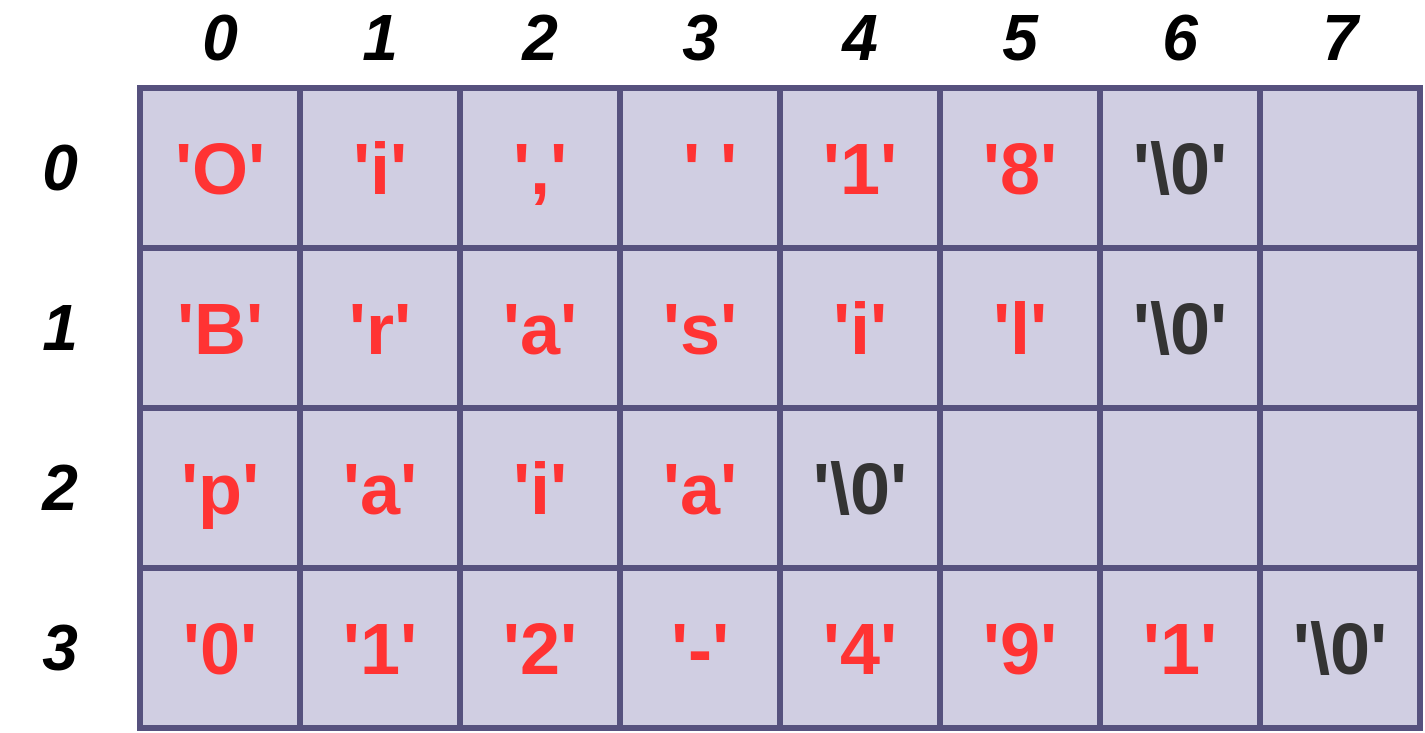 <mxfile version="24.6.5" type="github">
  <diagram name="Page-1" id="B3n7cMCDJa_Oo_2B65qS">
    <mxGraphModel dx="1362" dy="793" grid="1" gridSize="10" guides="1" tooltips="1" connect="1" arrows="1" fold="1" page="1" pageScale="1" pageWidth="850" pageHeight="1100" math="0" shadow="0">
      <root>
        <mxCell id="0" />
        <mxCell id="1" parent="0" />
        <mxCell id="TQra984xZXCKqycMd3ij-1" value="&#39;O&#39;" style="rounded=0;whiteSpace=wrap;html=1;strokeWidth=3;fontSize=36;fontStyle=1;fillColor=#d0cee2;strokeColor=#56517e;fontColor=#FF3333;" vertex="1" parent="1">
          <mxGeometry x="80" y="160" width="80" height="80" as="geometry" />
        </mxCell>
        <mxCell id="TQra984xZXCKqycMd3ij-34" value="&#39;i&#39;" style="rounded=0;whiteSpace=wrap;html=1;strokeWidth=3;fontSize=36;fontStyle=1;fillColor=#d0cee2;strokeColor=#56517e;fontColor=#FF3333;" vertex="1" parent="1">
          <mxGeometry x="160" y="160" width="80" height="80" as="geometry" />
        </mxCell>
        <mxCell id="TQra984xZXCKqycMd3ij-35" value="&#39;,&#39;" style="rounded=0;whiteSpace=wrap;html=1;strokeWidth=3;fontSize=36;fontStyle=1;fillColor=#d0cee2;strokeColor=#56517e;fontColor=#FF3333;" vertex="1" parent="1">
          <mxGeometry x="240" y="160" width="80" height="80" as="geometry" />
        </mxCell>
        <mxCell id="TQra984xZXCKqycMd3ij-36" value="&amp;nbsp;&#39; &#39;" style="rounded=0;whiteSpace=wrap;html=1;strokeWidth=3;fontSize=36;fontStyle=1;fillColor=#d0cee2;strokeColor=#56517e;fontColor=#FF3333;" vertex="1" parent="1">
          <mxGeometry x="320" y="160" width="80" height="80" as="geometry" />
        </mxCell>
        <mxCell id="TQra984xZXCKqycMd3ij-37" value="&#39;1&#39;" style="rounded=0;whiteSpace=wrap;html=1;strokeWidth=3;fontSize=36;fontStyle=1;fillColor=#d0cee2;strokeColor=#56517e;fontColor=#FF3333;" vertex="1" parent="1">
          <mxGeometry x="400" y="160" width="80" height="80" as="geometry" />
        </mxCell>
        <mxCell id="TQra984xZXCKqycMd3ij-38" value="&#39;8&#39;" style="rounded=0;whiteSpace=wrap;html=1;strokeWidth=3;fontSize=36;fontStyle=1;fillColor=#d0cee2;strokeColor=#56517e;fontColor=#FF3333;" vertex="1" parent="1">
          <mxGeometry x="480" y="160" width="80" height="80" as="geometry" />
        </mxCell>
        <mxCell id="TQra984xZXCKqycMd3ij-39" value="&#39;\0&#39;" style="rounded=0;whiteSpace=wrap;html=1;strokeWidth=3;fontSize=36;fontStyle=1;fillColor=#d0cee2;strokeColor=#56517e;fontColor=#333333;" vertex="1" parent="1">
          <mxGeometry x="560" y="160" width="80" height="80" as="geometry" />
        </mxCell>
        <mxCell id="TQra984xZXCKqycMd3ij-40" value="" style="rounded=0;whiteSpace=wrap;html=1;strokeWidth=3;fontSize=36;fontStyle=1;fillColor=#d0cee2;strokeColor=#56517e;fontColor=#FF3333;" vertex="1" parent="1">
          <mxGeometry x="640" y="160" width="80" height="80" as="geometry" />
        </mxCell>
        <mxCell id="TQra984xZXCKqycMd3ij-42" value="&#39;B&#39;" style="rounded=0;whiteSpace=wrap;html=1;strokeWidth=3;fontSize=36;fontStyle=1;fillColor=#d0cee2;strokeColor=#56517e;fontColor=#FF3333;" vertex="1" parent="1">
          <mxGeometry x="80" y="240" width="80" height="80" as="geometry" />
        </mxCell>
        <mxCell id="TQra984xZXCKqycMd3ij-43" value="&#39;r&#39;" style="rounded=0;whiteSpace=wrap;html=1;strokeWidth=3;fontSize=36;fontStyle=1;fillColor=#d0cee2;strokeColor=#56517e;fontColor=#FF3333;" vertex="1" parent="1">
          <mxGeometry x="160" y="240" width="80" height="80" as="geometry" />
        </mxCell>
        <mxCell id="TQra984xZXCKqycMd3ij-44" value="&#39;a&#39;" style="rounded=0;whiteSpace=wrap;html=1;strokeWidth=3;fontSize=36;fontStyle=1;fillColor=#d0cee2;strokeColor=#56517e;fontColor=#FF3333;" vertex="1" parent="1">
          <mxGeometry x="240" y="240" width="80" height="80" as="geometry" />
        </mxCell>
        <mxCell id="TQra984xZXCKqycMd3ij-45" value="&#39;s&#39;" style="rounded=0;whiteSpace=wrap;html=1;strokeWidth=3;fontSize=36;fontStyle=1;fillColor=#d0cee2;strokeColor=#56517e;fontColor=#FF3333;" vertex="1" parent="1">
          <mxGeometry x="320" y="240" width="80" height="80" as="geometry" />
        </mxCell>
        <mxCell id="TQra984xZXCKqycMd3ij-46" value="&#39;i&#39;" style="rounded=0;whiteSpace=wrap;html=1;strokeWidth=3;fontSize=36;fontStyle=1;fillColor=#d0cee2;strokeColor=#56517e;fontColor=#FF3333;" vertex="1" parent="1">
          <mxGeometry x="400" y="240" width="80" height="80" as="geometry" />
        </mxCell>
        <mxCell id="TQra984xZXCKqycMd3ij-47" value="&#39;l&#39;" style="rounded=0;whiteSpace=wrap;html=1;strokeWidth=3;fontSize=36;fontStyle=1;fillColor=#d0cee2;strokeColor=#56517e;fontColor=#FF3333;" vertex="1" parent="1">
          <mxGeometry x="480" y="240" width="80" height="80" as="geometry" />
        </mxCell>
        <mxCell id="TQra984xZXCKqycMd3ij-48" value="&#39;\0&#39;" style="rounded=0;whiteSpace=wrap;html=1;strokeWidth=3;fontSize=36;fontStyle=1;fillColor=#d0cee2;strokeColor=#56517e;fontColor=#333333;" vertex="1" parent="1">
          <mxGeometry x="560" y="240" width="80" height="80" as="geometry" />
        </mxCell>
        <mxCell id="TQra984xZXCKqycMd3ij-49" value="" style="rounded=0;whiteSpace=wrap;html=1;strokeWidth=3;fontSize=36;fontStyle=1;fillColor=#d0cee2;strokeColor=#56517e;fontColor=#FF3333;" vertex="1" parent="1">
          <mxGeometry x="640" y="240" width="80" height="80" as="geometry" />
        </mxCell>
        <mxCell id="TQra984xZXCKqycMd3ij-50" value="&#39;p&#39;" style="rounded=0;whiteSpace=wrap;html=1;strokeWidth=3;fontSize=36;fontStyle=1;fillColor=#d0cee2;strokeColor=#56517e;fontColor=#FF3333;" vertex="1" parent="1">
          <mxGeometry x="80" y="320" width="80" height="80" as="geometry" />
        </mxCell>
        <mxCell id="TQra984xZXCKqycMd3ij-51" value="&#39;a&#39;" style="rounded=0;whiteSpace=wrap;html=1;strokeWidth=3;fontSize=36;fontStyle=1;fillColor=#d0cee2;strokeColor=#56517e;fontColor=#FF3333;" vertex="1" parent="1">
          <mxGeometry x="160" y="320" width="80" height="80" as="geometry" />
        </mxCell>
        <mxCell id="TQra984xZXCKqycMd3ij-52" value="&#39;i&#39;" style="rounded=0;whiteSpace=wrap;html=1;strokeWidth=3;fontSize=36;fontStyle=1;fillColor=#d0cee2;strokeColor=#56517e;fontColor=#FF3333;" vertex="1" parent="1">
          <mxGeometry x="240" y="320" width="80" height="80" as="geometry" />
        </mxCell>
        <mxCell id="TQra984xZXCKqycMd3ij-53" value="&#39;a&#39;" style="rounded=0;whiteSpace=wrap;html=1;strokeWidth=3;fontSize=36;fontStyle=1;fillColor=#d0cee2;strokeColor=#56517e;fontColor=#FF3333;" vertex="1" parent="1">
          <mxGeometry x="320" y="320" width="80" height="80" as="geometry" />
        </mxCell>
        <mxCell id="TQra984xZXCKqycMd3ij-54" value="&#39;\0&#39;" style="rounded=0;whiteSpace=wrap;html=1;strokeWidth=3;fontSize=36;fontStyle=1;fillColor=#d0cee2;strokeColor=#56517e;fontColor=#333333;" vertex="1" parent="1">
          <mxGeometry x="400" y="320" width="80" height="80" as="geometry" />
        </mxCell>
        <mxCell id="TQra984xZXCKqycMd3ij-55" value="" style="rounded=0;whiteSpace=wrap;html=1;strokeWidth=3;fontSize=36;fontStyle=1;fillColor=#d0cee2;strokeColor=#56517e;fontColor=#FF3333;" vertex="1" parent="1">
          <mxGeometry x="480" y="320" width="80" height="80" as="geometry" />
        </mxCell>
        <mxCell id="TQra984xZXCKqycMd3ij-56" value="" style="rounded=0;whiteSpace=wrap;html=1;strokeWidth=3;fontSize=36;fontStyle=1;fillColor=#d0cee2;strokeColor=#56517e;fontColor=#FF3333;" vertex="1" parent="1">
          <mxGeometry x="560" y="320" width="80" height="80" as="geometry" />
        </mxCell>
        <mxCell id="TQra984xZXCKqycMd3ij-57" value="" style="rounded=0;whiteSpace=wrap;html=1;strokeWidth=3;fontSize=36;fontStyle=1;fillColor=#d0cee2;strokeColor=#56517e;fontColor=#FF3333;" vertex="1" parent="1">
          <mxGeometry x="640" y="320" width="80" height="80" as="geometry" />
        </mxCell>
        <mxCell id="TQra984xZXCKqycMd3ij-58" value="&#39;0&#39;" style="rounded=0;whiteSpace=wrap;html=1;strokeWidth=3;fontSize=36;fontStyle=1;fillColor=#d0cee2;strokeColor=#56517e;fontColor=#FF3333;" vertex="1" parent="1">
          <mxGeometry x="80" y="400" width="80" height="80" as="geometry" />
        </mxCell>
        <mxCell id="TQra984xZXCKqycMd3ij-59" value="&#39;1&#39;" style="rounded=0;whiteSpace=wrap;html=1;strokeWidth=3;fontSize=36;fontStyle=1;fillColor=#d0cee2;strokeColor=#56517e;fontColor=#FF3333;" vertex="1" parent="1">
          <mxGeometry x="160" y="400" width="80" height="80" as="geometry" />
        </mxCell>
        <mxCell id="TQra984xZXCKqycMd3ij-60" value="&#39;2&#39;" style="rounded=0;whiteSpace=wrap;html=1;strokeWidth=3;fontSize=36;fontStyle=1;fillColor=#d0cee2;strokeColor=#56517e;fontColor=#FF3333;" vertex="1" parent="1">
          <mxGeometry x="240" y="400" width="80" height="80" as="geometry" />
        </mxCell>
        <mxCell id="TQra984xZXCKqycMd3ij-61" value="&#39;-&#39;" style="rounded=0;whiteSpace=wrap;html=1;strokeWidth=3;fontSize=36;fontStyle=1;fillColor=#d0cee2;strokeColor=#56517e;fontColor=#FF3333;" vertex="1" parent="1">
          <mxGeometry x="320" y="400" width="80" height="80" as="geometry" />
        </mxCell>
        <mxCell id="TQra984xZXCKqycMd3ij-62" value="&#39;4&#39;" style="rounded=0;whiteSpace=wrap;html=1;strokeWidth=3;fontSize=36;fontStyle=1;fillColor=#d0cee2;strokeColor=#56517e;fontColor=#FF3333;" vertex="1" parent="1">
          <mxGeometry x="400" y="400" width="80" height="80" as="geometry" />
        </mxCell>
        <mxCell id="TQra984xZXCKqycMd3ij-63" value="&#39;9&#39;" style="rounded=0;whiteSpace=wrap;html=1;strokeWidth=3;fontSize=36;fontStyle=1;fillColor=#d0cee2;strokeColor=#56517e;fontColor=#FF3333;" vertex="1" parent="1">
          <mxGeometry x="480" y="400" width="80" height="80" as="geometry" />
        </mxCell>
        <mxCell id="TQra984xZXCKqycMd3ij-64" value="&#39;1&#39;" style="rounded=0;whiteSpace=wrap;html=1;strokeWidth=3;fontSize=36;fontStyle=1;fillColor=#d0cee2;strokeColor=#56517e;fontColor=#FF3333;" vertex="1" parent="1">
          <mxGeometry x="560" y="400" width="80" height="80" as="geometry" />
        </mxCell>
        <mxCell id="TQra984xZXCKqycMd3ij-65" value="&#39;\0&#39;" style="rounded=0;whiteSpace=wrap;html=1;strokeWidth=3;fontSize=36;fontStyle=1;fillColor=#d0cee2;strokeColor=#56517e;fontColor=#333333;" vertex="1" parent="1">
          <mxGeometry x="640" y="400" width="80" height="80" as="geometry" />
        </mxCell>
        <mxCell id="TQra984xZXCKqycMd3ij-66" value="0" style="text;html=1;align=center;verticalAlign=middle;whiteSpace=wrap;rounded=0;fontSize=32;fontStyle=3" vertex="1" parent="1">
          <mxGeometry x="90" y="120" width="60" height="30" as="geometry" />
        </mxCell>
        <mxCell id="TQra984xZXCKqycMd3ij-67" value="1" style="text;html=1;align=center;verticalAlign=middle;whiteSpace=wrap;rounded=0;fontSize=32;fontStyle=3" vertex="1" parent="1">
          <mxGeometry x="170" y="120" width="60" height="30" as="geometry" />
        </mxCell>
        <mxCell id="TQra984xZXCKqycMd3ij-68" value="2" style="text;html=1;align=center;verticalAlign=middle;whiteSpace=wrap;rounded=0;fontSize=32;fontStyle=3" vertex="1" parent="1">
          <mxGeometry x="250" y="120" width="60" height="30" as="geometry" />
        </mxCell>
        <mxCell id="TQra984xZXCKqycMd3ij-69" value="3" style="text;html=1;align=center;verticalAlign=middle;whiteSpace=wrap;rounded=0;fontSize=32;fontStyle=3" vertex="1" parent="1">
          <mxGeometry x="330" y="120" width="60" height="30" as="geometry" />
        </mxCell>
        <mxCell id="TQra984xZXCKqycMd3ij-70" value="4" style="text;html=1;align=center;verticalAlign=middle;whiteSpace=wrap;rounded=0;fontSize=32;fontStyle=3" vertex="1" parent="1">
          <mxGeometry x="410" y="120" width="60" height="30" as="geometry" />
        </mxCell>
        <mxCell id="TQra984xZXCKqycMd3ij-71" value="5" style="text;html=1;align=center;verticalAlign=middle;whiteSpace=wrap;rounded=0;fontSize=32;fontStyle=3" vertex="1" parent="1">
          <mxGeometry x="490" y="120" width="60" height="30" as="geometry" />
        </mxCell>
        <mxCell id="TQra984xZXCKqycMd3ij-72" value="6" style="text;html=1;align=center;verticalAlign=middle;whiteSpace=wrap;rounded=0;fontSize=32;fontStyle=3" vertex="1" parent="1">
          <mxGeometry x="570" y="120" width="60" height="30" as="geometry" />
        </mxCell>
        <mxCell id="TQra984xZXCKqycMd3ij-73" value="7" style="text;html=1;align=center;verticalAlign=middle;whiteSpace=wrap;rounded=0;fontSize=32;fontStyle=3" vertex="1" parent="1">
          <mxGeometry x="650" y="120" width="60" height="30" as="geometry" />
        </mxCell>
        <mxCell id="TQra984xZXCKqycMd3ij-74" value="0" style="text;html=1;align=center;verticalAlign=middle;whiteSpace=wrap;rounded=0;fontSize=32;fontStyle=3" vertex="1" parent="1">
          <mxGeometry x="10" y="185" width="60" height="30" as="geometry" />
        </mxCell>
        <mxCell id="TQra984xZXCKqycMd3ij-75" value="1" style="text;html=1;align=center;verticalAlign=middle;whiteSpace=wrap;rounded=0;fontSize=32;fontStyle=3" vertex="1" parent="1">
          <mxGeometry x="10" y="265" width="60" height="30" as="geometry" />
        </mxCell>
        <mxCell id="TQra984xZXCKqycMd3ij-76" value="2" style="text;html=1;align=center;verticalAlign=middle;whiteSpace=wrap;rounded=0;fontSize=32;fontStyle=3" vertex="1" parent="1">
          <mxGeometry x="10" y="345" width="60" height="30" as="geometry" />
        </mxCell>
        <mxCell id="TQra984xZXCKqycMd3ij-77" value="3" style="text;html=1;align=center;verticalAlign=middle;whiteSpace=wrap;rounded=0;fontSize=32;fontStyle=3" vertex="1" parent="1">
          <mxGeometry x="10" y="425" width="60" height="30" as="geometry" />
        </mxCell>
      </root>
    </mxGraphModel>
  </diagram>
</mxfile>
